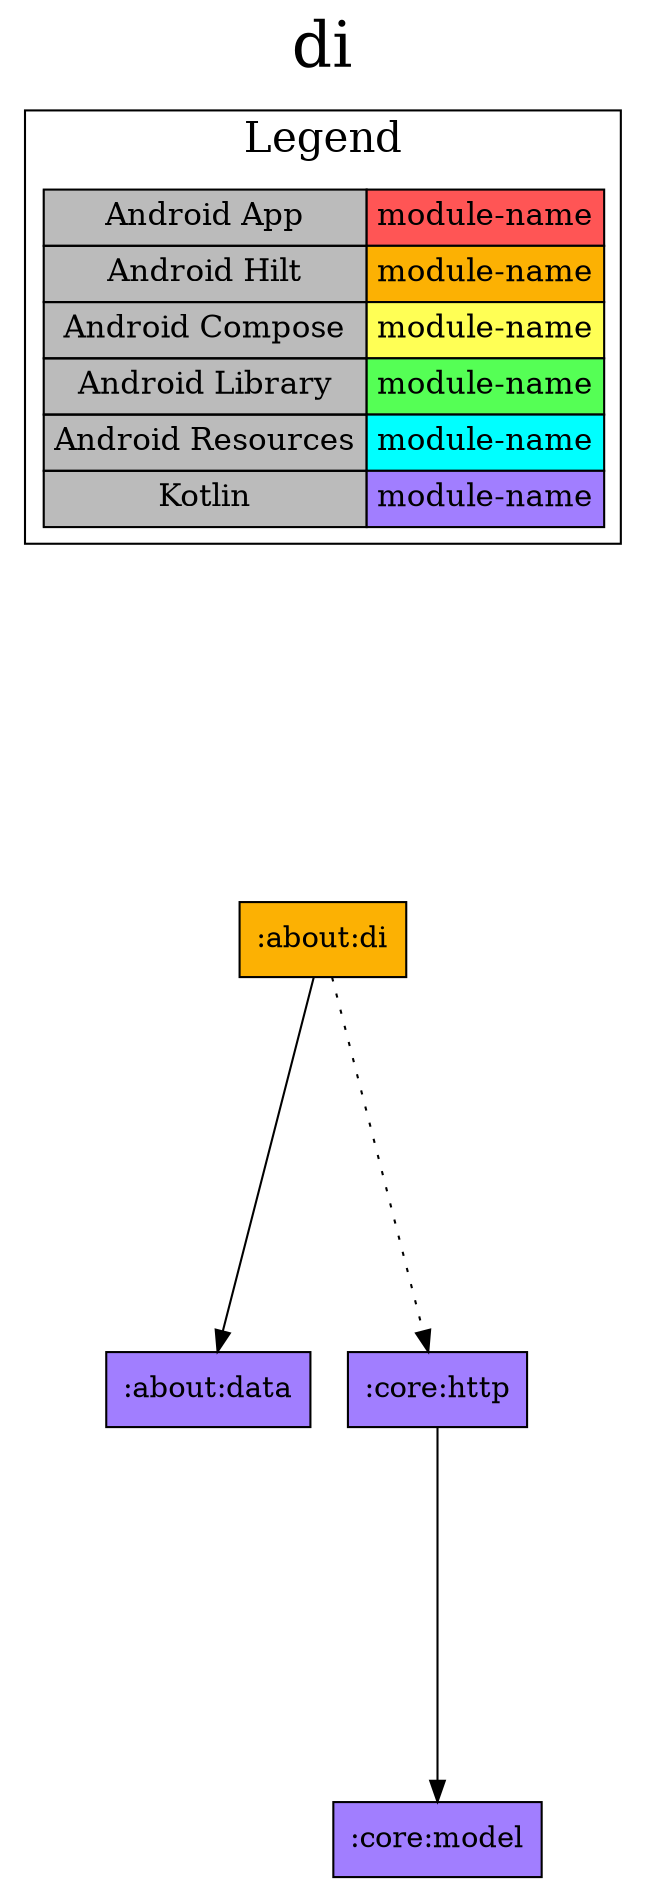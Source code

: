 digraph {
edge ["dir"="forward"]
graph ["dpi"="100","label"="di","labelloc"="t","fontsize"="30","ranksep"="2.5","rankdir"="TB"]
node ["style"="filled"]
":about:di" ["shape"="box","fillcolor"="#FCB103"]
":about:data" ["fillcolor"="#A17EFF","shape"="box"]
":core:http" ["fillcolor"="#A17EFF","shape"="box"]
":core:model" ["fillcolor"="#A17EFF","shape"="box"]
{
edge ["dir"="none"]
graph ["rank"="same"]
":about:di"
}
":about:di" -> ":about:data"
":about:di" -> ":core:http" ["style"="dotted"]
":core:http" -> ":core:model"
subgraph "cluster_legend" {
edge ["dir"="none"]
graph ["label"="Legend","fontsize"="20"]
"Legend" ["style"="filled","fillcolor"="#bbbbbb","shape"="none","margin"="0","fontsize"="15","label"=<
<TABLE BORDER="0" CELLBORDER="1" CELLSPACING="0" CELLPADDING="4">
<TR><TD>Android App</TD><TD BGCOLOR="#FF5555">module-name</TD></TR>
<TR><TD>Android Hilt</TD><TD BGCOLOR="#FCB103">module-name</TD></TR>
<TR><TD>Android Compose</TD><TD BGCOLOR="#FFFF55">module-name</TD></TR>
<TR><TD>Android Library</TD><TD BGCOLOR="#55FF55">module-name</TD></TR>
<TR><TD>Android Resources</TD><TD BGCOLOR="#00FFFF">module-name</TD></TR>
<TR><TD>Kotlin</TD><TD BGCOLOR="#A17EFF">module-name</TD></TR>
</TABLE>
>]
} -> ":about:di" ["style"="invis"]
}
